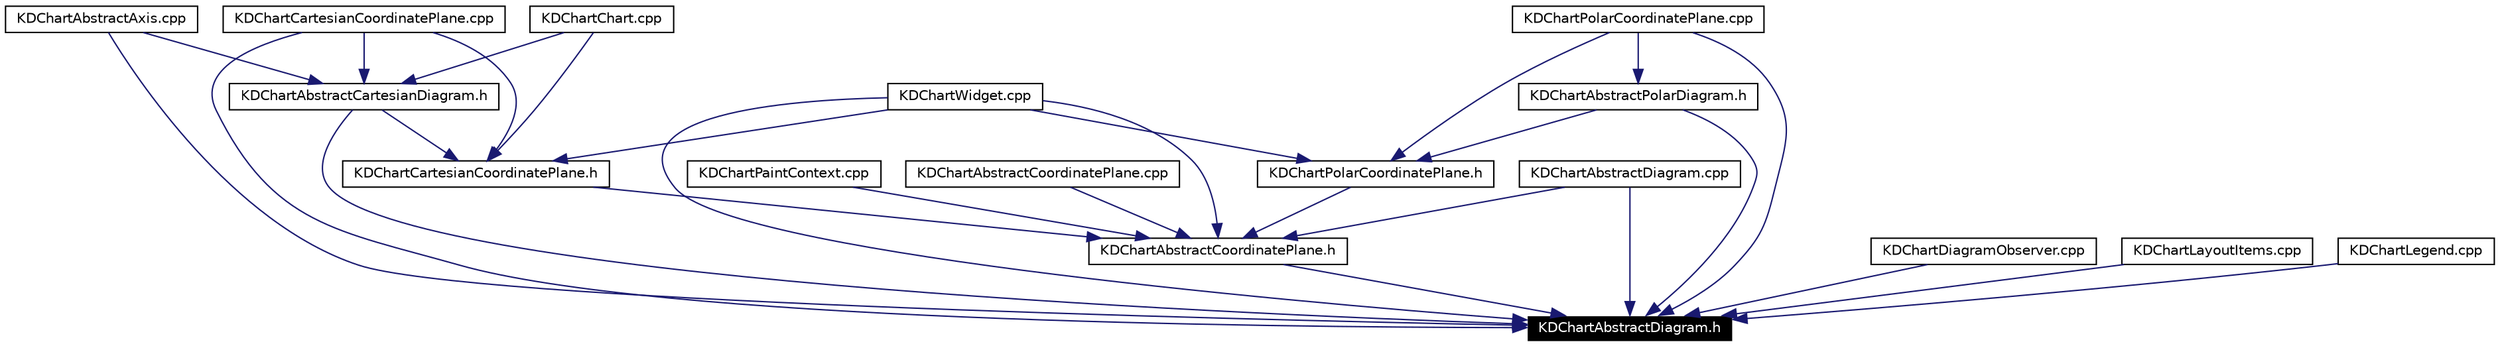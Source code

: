digraph G
{
  edge [fontname="Helvetica",fontsize=10,labelfontname="Helvetica",labelfontsize=10];
  node [fontname="Helvetica",fontsize=10,shape=record];
  Node612 [label="KDChartAbstractDiagram.h",height=0.2,width=0.4,color="white", fillcolor="black", style="filled" fontcolor="white"];
  Node613 -> Node612 [color="midnightblue",fontsize=10,style="solid",fontname="Helvetica"];
  Node613 [label="KDChartAbstractAxis.cpp",height=0.2,width=0.4,color="black",URL="$_k_d_chart_abstract_axis_8cpp.html"];
  Node614 -> Node612 [color="midnightblue",fontsize=10,style="solid",fontname="Helvetica"];
  Node614 [label="KDChartAbstractCoordinatePlane.h",height=0.2,width=0.4,color="black",URL="$_k_d_chart_abstract_coordinate_plane_8h.html"];
  Node615 -> Node614 [color="midnightblue",fontsize=10,style="solid",fontname="Helvetica"];
  Node615 [label="KDChartCartesianCoordinatePlane.h",height=0.2,width=0.4,color="black",URL="$_k_d_chart_cartesian_coordinate_plane_8h.html"];
  Node616 -> Node615 [color="midnightblue",fontsize=10,style="solid",fontname="Helvetica"];
  Node616 [label="KDChartAbstractCartesianDiagram.h",height=0.2,width=0.4,color="black",URL="$_k_d_chart_abstract_cartesian_diagram_8h.html"];
  Node613 -> Node616 [color="midnightblue",fontsize=10,style="solid",fontname="Helvetica"];
  Node623 -> Node616 [color="midnightblue",fontsize=10,style="solid",fontname="Helvetica"];
  Node623 [label="KDChartCartesianCoordinatePlane.cpp",height=0.2,width=0.4,color="black",URL="$_k_d_chart_cartesian_coordinate_plane_8cpp.html"];
  Node624 -> Node616 [color="midnightblue",fontsize=10,style="solid",fontname="Helvetica"];
  Node624 [label="KDChartChart.cpp",height=0.2,width=0.4,color="black",URL="$_k_d_chart_chart_8cpp.html"];
  Node623 -> Node615 [color="midnightblue",fontsize=10,style="solid",fontname="Helvetica"];
  Node624 -> Node615 [color="midnightblue",fontsize=10,style="solid",fontname="Helvetica"];
  Node622 -> Node615 [color="midnightblue",fontsize=10,style="solid",fontname="Helvetica"];
  Node622 [label="KDChartWidget.cpp",height=0.2,width=0.4,color="black",URL="$_k_d_chart_widget_8cpp.html"];
  Node626 -> Node614 [color="midnightblue",fontsize=10,style="solid",fontname="Helvetica"];
  Node626 [label="KDChartAbstractCoordinatePlane.cpp",height=0.2,width=0.4,color="black",URL="$_k_d_chart_abstract_coordinate_plane_8cpp.html"];
  Node627 -> Node614 [color="midnightblue",fontsize=10,style="solid",fontname="Helvetica"];
  Node627 [label="KDChartAbstractDiagram.cpp",height=0.2,width=0.4,color="black",URL="$_k_d_chart_abstract_diagram_8cpp.html"];
  Node628 -> Node614 [color="midnightblue",fontsize=10,style="solid",fontname="Helvetica"];
  Node628 [label="KDChartPolarCoordinatePlane.h",height=0.2,width=0.4,color="black",URL="$_k_d_chart_polar_coordinate_plane_8h.html"];
  Node629 -> Node628 [color="midnightblue",fontsize=10,style="solid",fontname="Helvetica"];
  Node629 [label="KDChartAbstractPolarDiagram.h",height=0.2,width=0.4,color="black",URL="$_k_d_chart_abstract_polar_diagram_8h.html"];
  Node637 -> Node629 [color="midnightblue",fontsize=10,style="solid",fontname="Helvetica"];
  Node637 [label="KDChartPolarCoordinatePlane.cpp",height=0.2,width=0.4,color="black",URL="$_k_d_chart_polar_coordinate_plane_8cpp.html"];
  Node637 -> Node628 [color="midnightblue",fontsize=10,style="solid",fontname="Helvetica"];
  Node622 -> Node628 [color="midnightblue",fontsize=10,style="solid",fontname="Helvetica"];
  Node640 -> Node614 [color="midnightblue",fontsize=10,style="solid",fontname="Helvetica"];
  Node640 [label="KDChartPaintContext.cpp",height=0.2,width=0.4,color="black",URL="$_k_d_chart_paint_context_8cpp.html"];
  Node622 -> Node614 [color="midnightblue",fontsize=10,style="solid",fontname="Helvetica"];
  Node616 -> Node612 [color="midnightblue",fontsize=10,style="solid",fontname="Helvetica"];
  Node627 -> Node612 [color="midnightblue",fontsize=10,style="solid",fontname="Helvetica"];
  Node629 -> Node612 [color="midnightblue",fontsize=10,style="solid",fontname="Helvetica"];
  Node623 -> Node612 [color="midnightblue",fontsize=10,style="solid",fontname="Helvetica"];
  Node641 -> Node612 [color="midnightblue",fontsize=10,style="solid",fontname="Helvetica"];
  Node641 [label="KDChartDiagramObserver.cpp",height=0.2,width=0.4,color="black",URL="$_k_d_chart_diagram_observer_8cpp.html"];
  Node642 -> Node612 [color="midnightblue",fontsize=10,style="solid",fontname="Helvetica"];
  Node642 [label="KDChartLayoutItems.cpp",height=0.2,width=0.4,color="black",URL="$_k_d_chart_layout_items_8cpp.html"];
  Node643 -> Node612 [color="midnightblue",fontsize=10,style="solid",fontname="Helvetica"];
  Node643 [label="KDChartLegend.cpp",height=0.2,width=0.4,color="black",URL="$_k_d_chart_legend_8cpp.html"];
  Node637 -> Node612 [color="midnightblue",fontsize=10,style="solid",fontname="Helvetica"];
  Node622 -> Node612 [color="midnightblue",fontsize=10,style="solid",fontname="Helvetica"];
}
